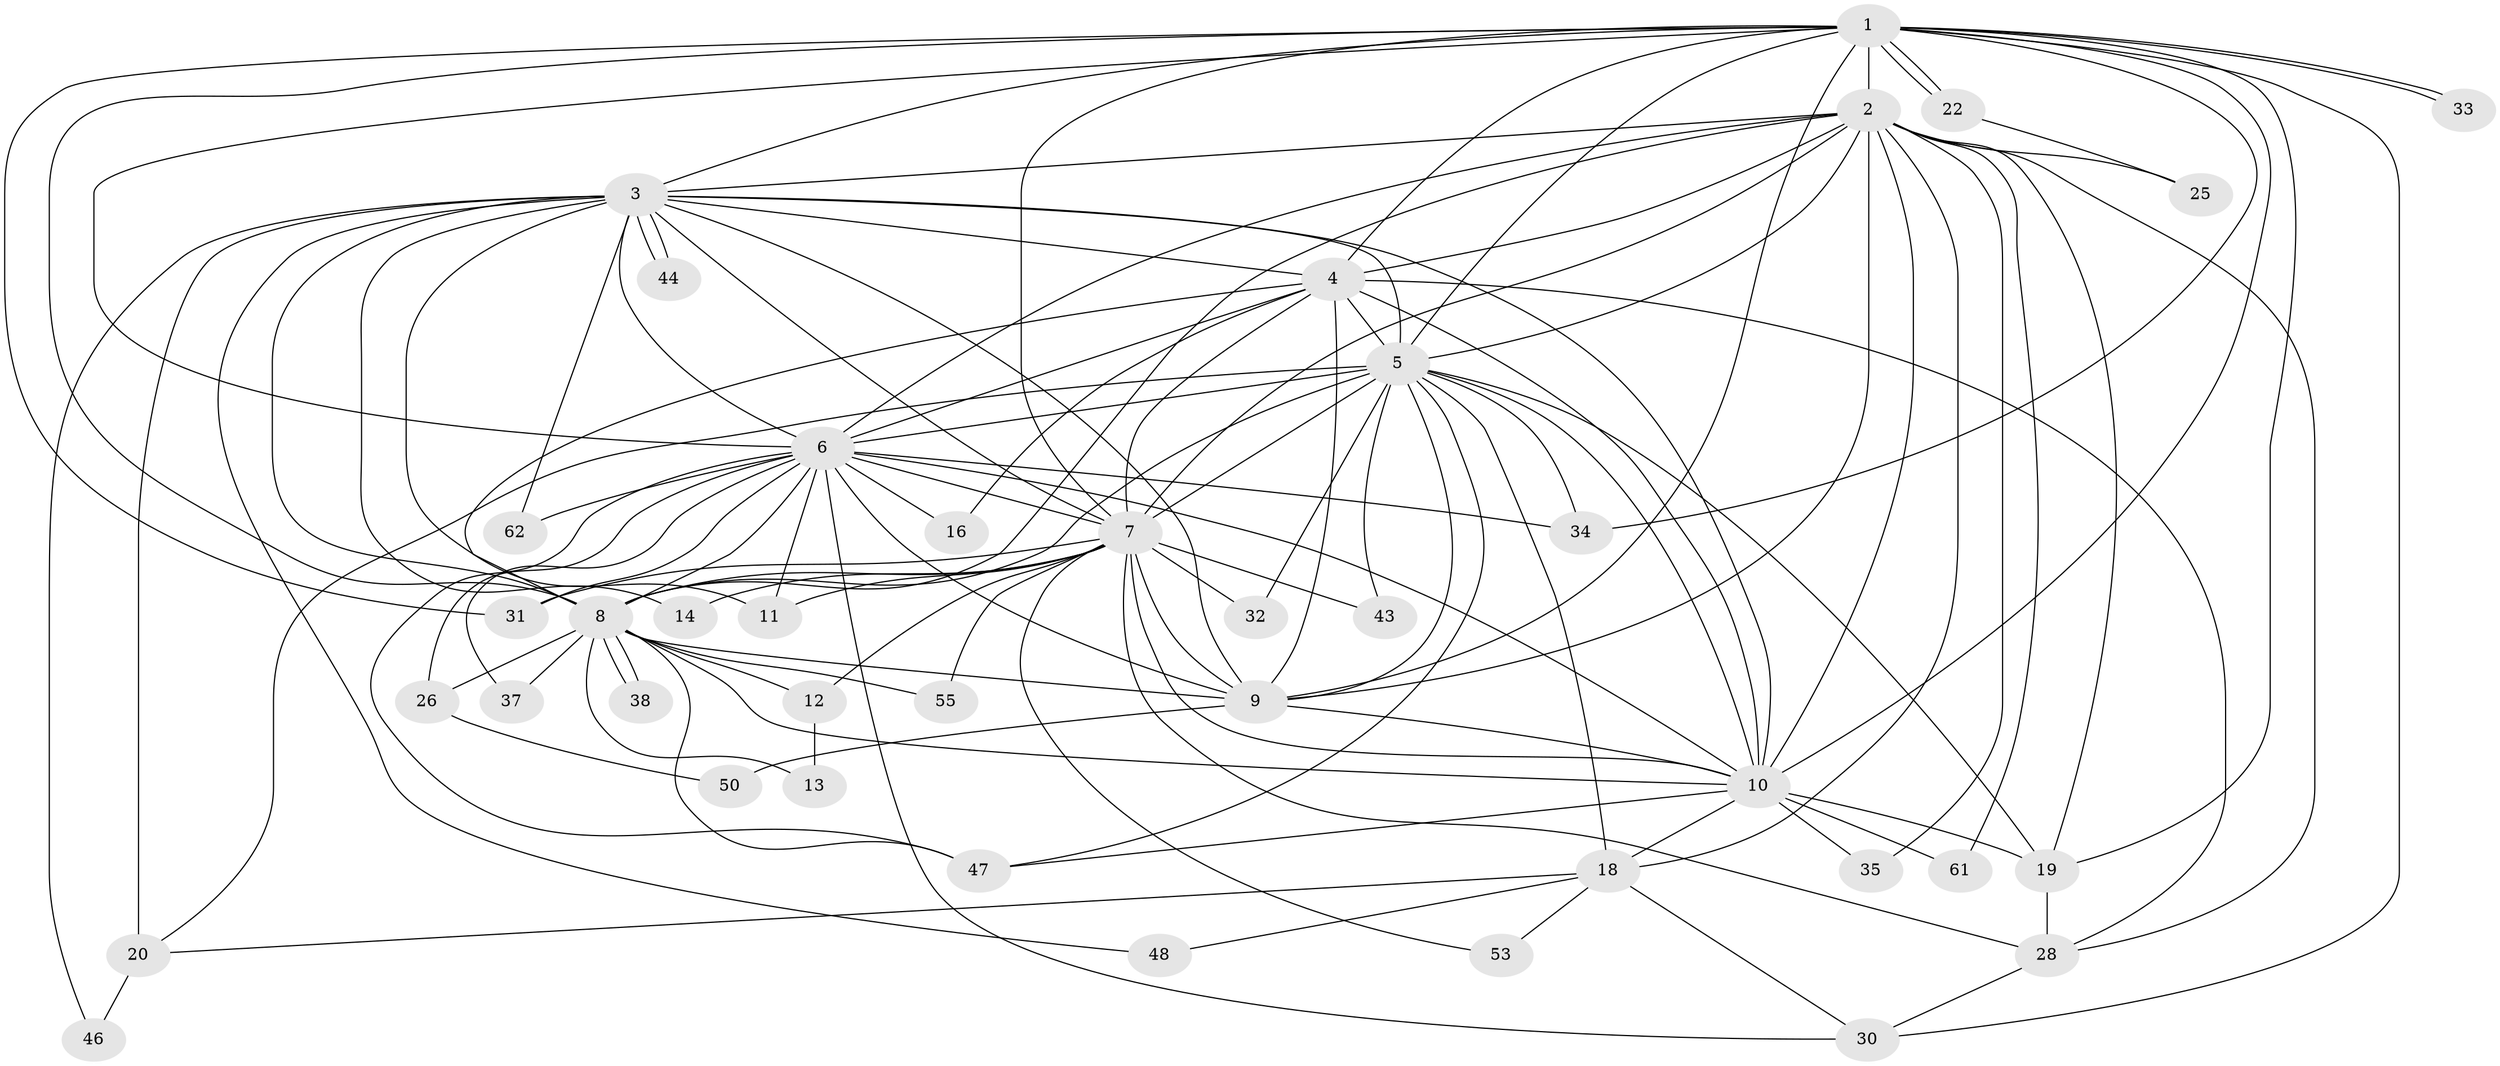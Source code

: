// original degree distribution, {17: 0.029411764705882353, 18: 0.029411764705882353, 13: 0.014705882352941176, 19: 0.014705882352941176, 21: 0.029411764705882353, 12: 0.014705882352941176, 14: 0.014705882352941176, 3: 0.1323529411764706, 2: 0.5882352941176471, 4: 0.07352941176470588, 8: 0.014705882352941176, 5: 0.029411764705882353, 7: 0.014705882352941176}
// Generated by graph-tools (version 1.1) at 2025/17/03/04/25 18:17:25]
// undirected, 40 vertices, 118 edges
graph export_dot {
graph [start="1"]
  node [color=gray90,style=filled];
  1;
  2;
  3;
  4;
  5 [super="+23+52+36+24+15"];
  6;
  7 [super="+21"];
  8 [super="+29"];
  9;
  10;
  11 [super="+58"];
  12;
  13;
  14;
  16;
  18 [super="+27"];
  19 [super="+40"];
  20 [super="+64+51"];
  22;
  25;
  26;
  28 [super="+68+42"];
  30 [super="+60+41"];
  31 [super="+63"];
  32;
  33;
  34 [super="+59"];
  35;
  37;
  38;
  43;
  44;
  46;
  47 [super="+54"];
  48;
  50;
  53;
  55;
  61;
  62;
  1 -- 2;
  1 -- 3;
  1 -- 4;
  1 -- 5;
  1 -- 6;
  1 -- 7;
  1 -- 8;
  1 -- 9;
  1 -- 10;
  1 -- 19;
  1 -- 22;
  1 -- 22;
  1 -- 30;
  1 -- 33;
  1 -- 33;
  1 -- 34;
  1 -- 31;
  2 -- 3;
  2 -- 4;
  2 -- 5 [weight=2];
  2 -- 6;
  2 -- 7;
  2 -- 8;
  2 -- 9;
  2 -- 10;
  2 -- 18 [weight=2];
  2 -- 19;
  2 -- 25;
  2 -- 28;
  2 -- 35;
  2 -- 61;
  3 -- 4;
  3 -- 5;
  3 -- 6;
  3 -- 7;
  3 -- 8;
  3 -- 9;
  3 -- 10;
  3 -- 11;
  3 -- 14;
  3 -- 20 [weight=2];
  3 -- 44;
  3 -- 44;
  3 -- 46;
  3 -- 48;
  3 -- 62;
  4 -- 5 [weight=3];
  4 -- 6;
  4 -- 7;
  4 -- 8;
  4 -- 9;
  4 -- 10;
  4 -- 16;
  4 -- 28;
  5 -- 6 [weight=2];
  5 -- 7 [weight=3];
  5 -- 8 [weight=3];
  5 -- 9 [weight=2];
  5 -- 10;
  5 -- 32;
  5 -- 34;
  5 -- 43;
  5 -- 47 [weight=2];
  5 -- 18;
  5 -- 19;
  5 -- 20;
  6 -- 7;
  6 -- 8;
  6 -- 9;
  6 -- 10;
  6 -- 11;
  6 -- 16;
  6 -- 26;
  6 -- 31;
  6 -- 34;
  6 -- 37;
  6 -- 47;
  6 -- 62;
  6 -- 30;
  7 -- 8 [weight=2];
  7 -- 9;
  7 -- 10;
  7 -- 12;
  7 -- 14;
  7 -- 31;
  7 -- 32;
  7 -- 43;
  7 -- 53;
  7 -- 55;
  7 -- 11;
  7 -- 28;
  8 -- 9 [weight=2];
  8 -- 10;
  8 -- 12;
  8 -- 13;
  8 -- 26;
  8 -- 37;
  8 -- 38;
  8 -- 38;
  8 -- 55;
  8 -- 47;
  9 -- 10;
  9 -- 50;
  10 -- 18;
  10 -- 35;
  10 -- 61;
  10 -- 19;
  10 -- 47;
  12 -- 13;
  18 -- 20;
  18 -- 30;
  18 -- 48;
  18 -- 53;
  19 -- 28;
  20 -- 46;
  22 -- 25;
  26 -- 50;
  28 -- 30;
}
